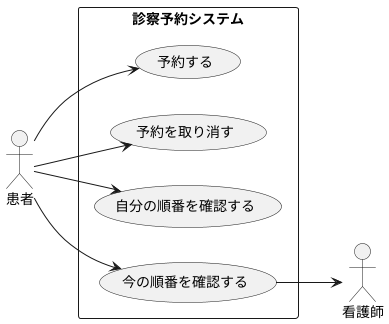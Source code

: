 @startuml 演習6-3
left to right direction
actor 患者
actor 看護師
rectangle 診察予約システム {
usecase 予約する
usecase 予約を取り消す
usecase 自分の順番を確認する
usecase 今の順番を確認する
}
患者 --> 予約する
患者 --> 予約を取り消す
患者 --> 自分の順番を確認する
患者 --> 今の順番を確認する
今の順番を確認する --> 看護師
@enduml